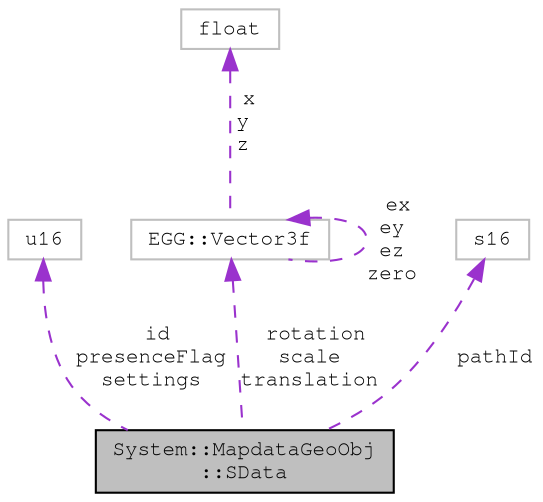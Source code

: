 digraph "System::MapdataGeoObj::SData"
{
 // LATEX_PDF_SIZE
  edge [fontname="FreeMono",fontsize="10",labelfontname="FreeMono",labelfontsize="10"];
  node [fontname="FreeMono",fontsize="10",shape=record];
  Node1 [label="System::MapdataGeoObj\l::SData",height=0.2,width=0.4,color="black", fillcolor="grey75", style="filled", fontcolor="black",tooltip=" "];
  Node2 -> Node1 [dir="back",color="darkorchid3",fontsize="10",style="dashed",label=" id\npresenceFlag\nsettings" ,fontname="FreeMono"];
  Node2 [label="u16",height=0.2,width=0.4,color="grey75", fillcolor="white", style="filled",URL="$classu16.html",tooltip=" "];
  Node3 -> Node1 [dir="back",color="darkorchid3",fontsize="10",style="dashed",label=" rotation\nscale\ntranslation" ,fontname="FreeMono"];
  Node3 [label="EGG::Vector3f",height=0.2,width=0.4,color="grey75", fillcolor="white", style="filled",URL="$struct_e_g_g_1_1_vector3f.html",tooltip=" "];
  Node4 -> Node3 [dir="back",color="darkorchid3",fontsize="10",style="dashed",label=" x\ny\nz" ,fontname="FreeMono"];
  Node4 [label="float",height=0.2,width=0.4,color="grey75", fillcolor="white", style="filled",tooltip=" "];
  Node3 -> Node3 [dir="back",color="darkorchid3",fontsize="10",style="dashed",label=" ex\ney\nez\nzero" ,fontname="FreeMono"];
  Node5 -> Node1 [dir="back",color="darkorchid3",fontsize="10",style="dashed",label=" pathId" ,fontname="FreeMono"];
  Node5 [label="s16",height=0.2,width=0.4,color="grey75", fillcolor="white", style="filled",tooltip=" "];
}
